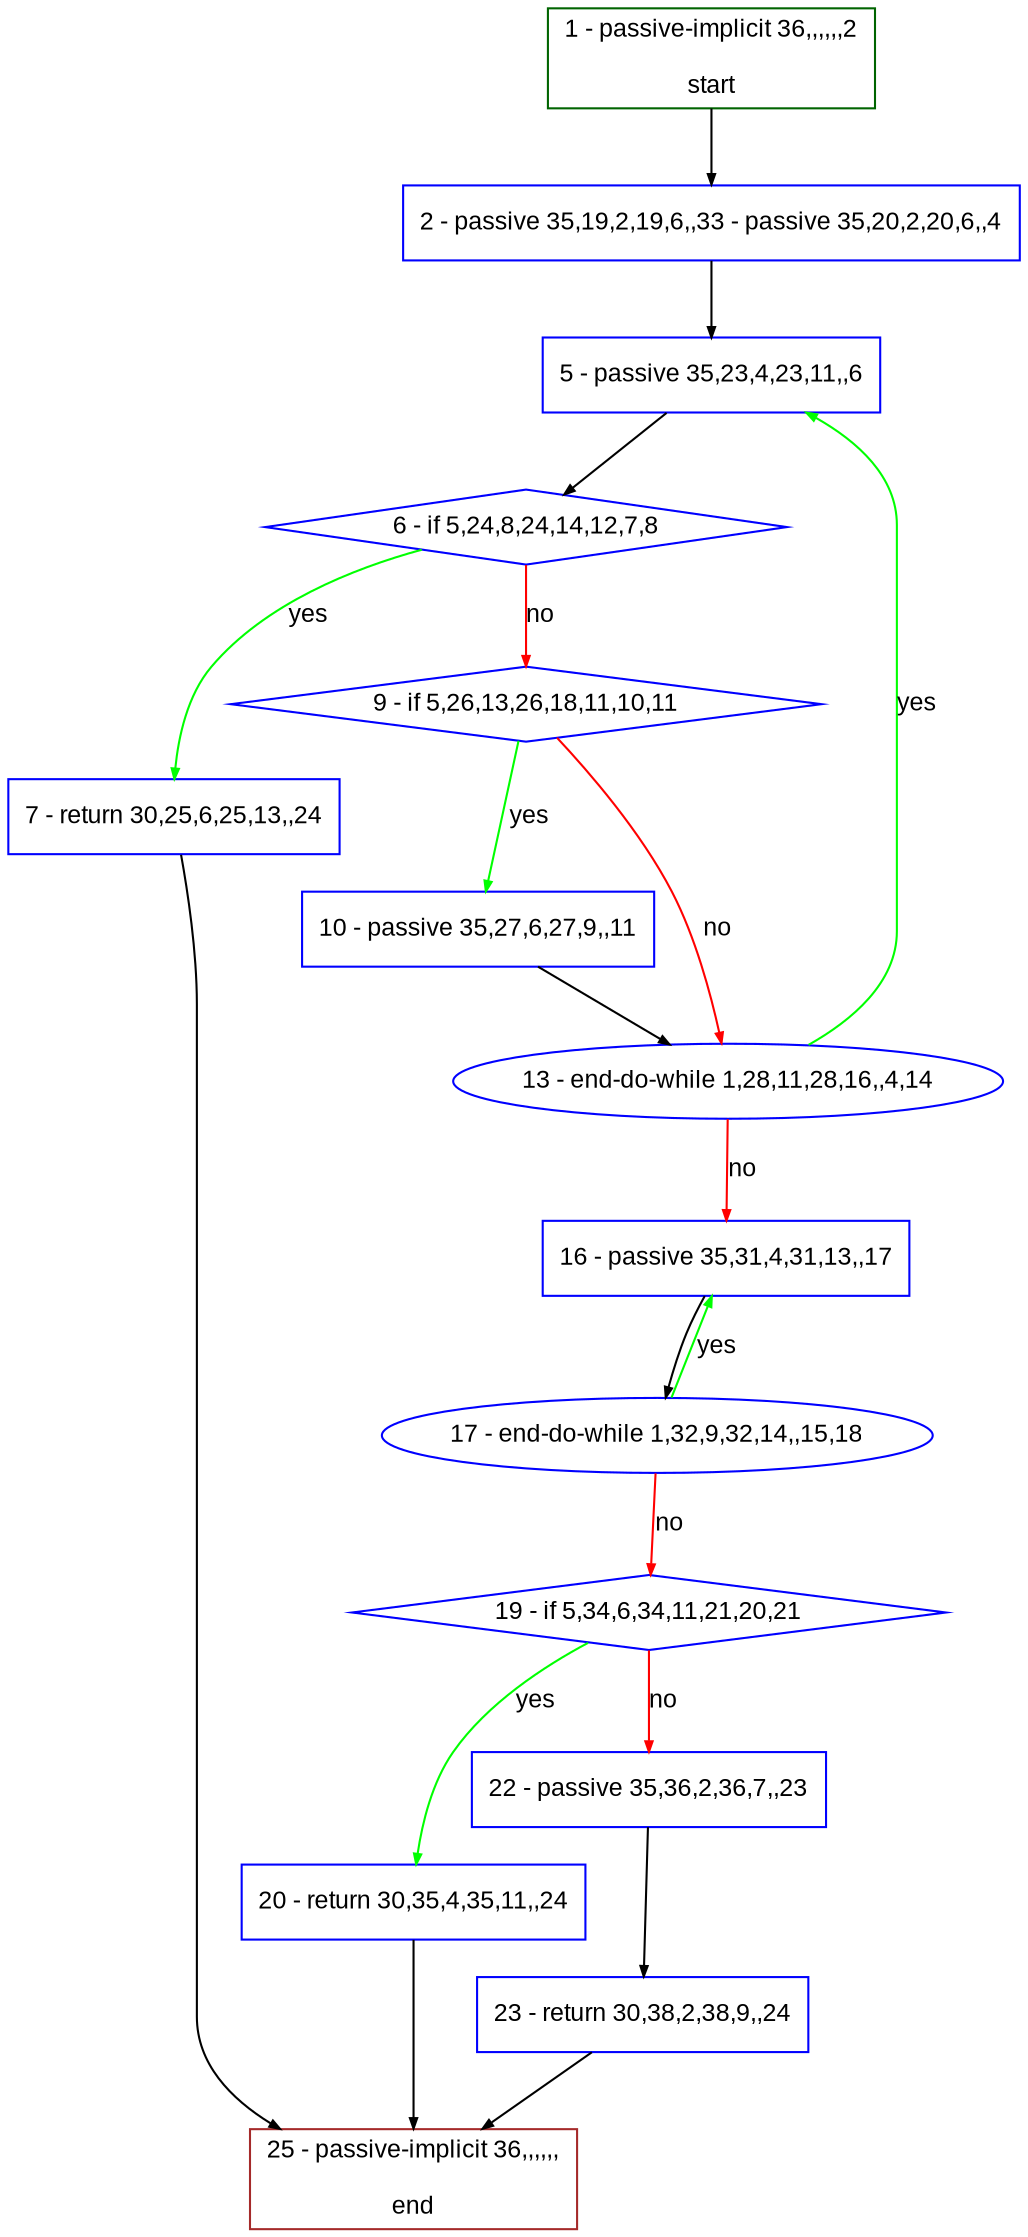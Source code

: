 digraph "" {
  graph [bgcolor="white", fillcolor="#FFFFCC", pack="true", packmode="clust", fontname="Arial", label="", fontsize="12", compound="true", style="rounded,filled"];
  node [node_initialized="no", fillcolor="white", fontname="Arial", label="", color="grey", fontsize="12", fixedsize="false", compound="true", shape="rectangle", style="filled"];
  edge [arrowtail="none", lhead="", fontcolor="black", fontname="Arial", label="", color="black", fontsize="12", arrowhead="normal", arrowsize="0.5", compound="true", ltail="", dir="forward"];
  __N1 [fillcolor="#ffffff", label="2 - passive 35,19,2,19,6,,33 - passive 35,20,2,20,6,,4", color="#0000ff", shape="box", style="filled"];
  __N2 [fillcolor="#ffffff", label="1 - passive-implicit 36,,,,,,2\n\nstart", color="#006400", shape="box", style="filled"];
  __N3 [fillcolor="#ffffff", label="5 - passive 35,23,4,23,11,,6", color="#0000ff", shape="box", style="filled"];
  __N4 [fillcolor="#ffffff", label="6 - if 5,24,8,24,14,12,7,8", color="#0000ff", shape="diamond", style="filled"];
  __N5 [fillcolor="#ffffff", label="7 - return 30,25,6,25,13,,24", color="#0000ff", shape="box", style="filled"];
  __N6 [fillcolor="#ffffff", label="9 - if 5,26,13,26,18,11,10,11", color="#0000ff", shape="diamond", style="filled"];
  __N7 [fillcolor="#ffffff", label="25 - passive-implicit 36,,,,,,\n\nend", color="#a52a2a", shape="box", style="filled"];
  __N8 [fillcolor="#ffffff", label="10 - passive 35,27,6,27,9,,11", color="#0000ff", shape="box", style="filled"];
  __N9 [fillcolor="#ffffff", label="13 - end-do-while 1,28,11,28,16,,4,14", color="#0000ff", shape="oval", style="filled"];
  __N10 [fillcolor="#ffffff", label="16 - passive 35,31,4,31,13,,17", color="#0000ff", shape="box", style="filled"];
  __N11 [fillcolor="#ffffff", label="17 - end-do-while 1,32,9,32,14,,15,18", color="#0000ff", shape="oval", style="filled"];
  __N12 [fillcolor="#ffffff", label="19 - if 5,34,6,34,11,21,20,21", color="#0000ff", shape="diamond", style="filled"];
  __N13 [fillcolor="#ffffff", label="20 - return 30,35,4,35,11,,24", color="#0000ff", shape="box", style="filled"];
  __N14 [fillcolor="#ffffff", label="22 - passive 35,36,2,36,7,,23", color="#0000ff", shape="box", style="filled"];
  __N15 [fillcolor="#ffffff", label="23 - return 30,38,2,38,9,,24", color="#0000ff", shape="box", style="filled"];
  __N2 -> __N1 [arrowtail="none", color="#000000", label="", arrowhead="normal", dir="forward"];
  __N1 -> __N3 [arrowtail="none", color="#000000", label="", arrowhead="normal", dir="forward"];
  __N3 -> __N4 [arrowtail="none", color="#000000", label="", arrowhead="normal", dir="forward"];
  __N4 -> __N5 [arrowtail="none", color="#00ff00", label="yes", arrowhead="normal", dir="forward"];
  __N4 -> __N6 [arrowtail="none", color="#ff0000", label="no", arrowhead="normal", dir="forward"];
  __N5 -> __N7 [arrowtail="none", color="#000000", label="", arrowhead="normal", dir="forward"];
  __N6 -> __N8 [arrowtail="none", color="#00ff00", label="yes", arrowhead="normal", dir="forward"];
  __N6 -> __N9 [arrowtail="none", color="#ff0000", label="no", arrowhead="normal", dir="forward"];
  __N8 -> __N9 [arrowtail="none", color="#000000", label="", arrowhead="normal", dir="forward"];
  __N9 -> __N3 [arrowtail="none", color="#00ff00", label="yes", arrowhead="normal", dir="forward"];
  __N9 -> __N10 [arrowtail="none", color="#ff0000", label="no", arrowhead="normal", dir="forward"];
  __N10 -> __N11 [arrowtail="none", color="#000000", label="", arrowhead="normal", dir="forward"];
  __N11 -> __N10 [arrowtail="none", color="#00ff00", label="yes", arrowhead="normal", dir="forward"];
  __N11 -> __N12 [arrowtail="none", color="#ff0000", label="no", arrowhead="normal", dir="forward"];
  __N12 -> __N13 [arrowtail="none", color="#00ff00", label="yes", arrowhead="normal", dir="forward"];
  __N12 -> __N14 [arrowtail="none", color="#ff0000", label="no", arrowhead="normal", dir="forward"];
  __N13 -> __N7 [arrowtail="none", color="#000000", label="", arrowhead="normal", dir="forward"];
  __N14 -> __N15 [arrowtail="none", color="#000000", label="", arrowhead="normal", dir="forward"];
  __N15 -> __N7 [arrowtail="none", color="#000000", label="", arrowhead="normal", dir="forward"];
}
